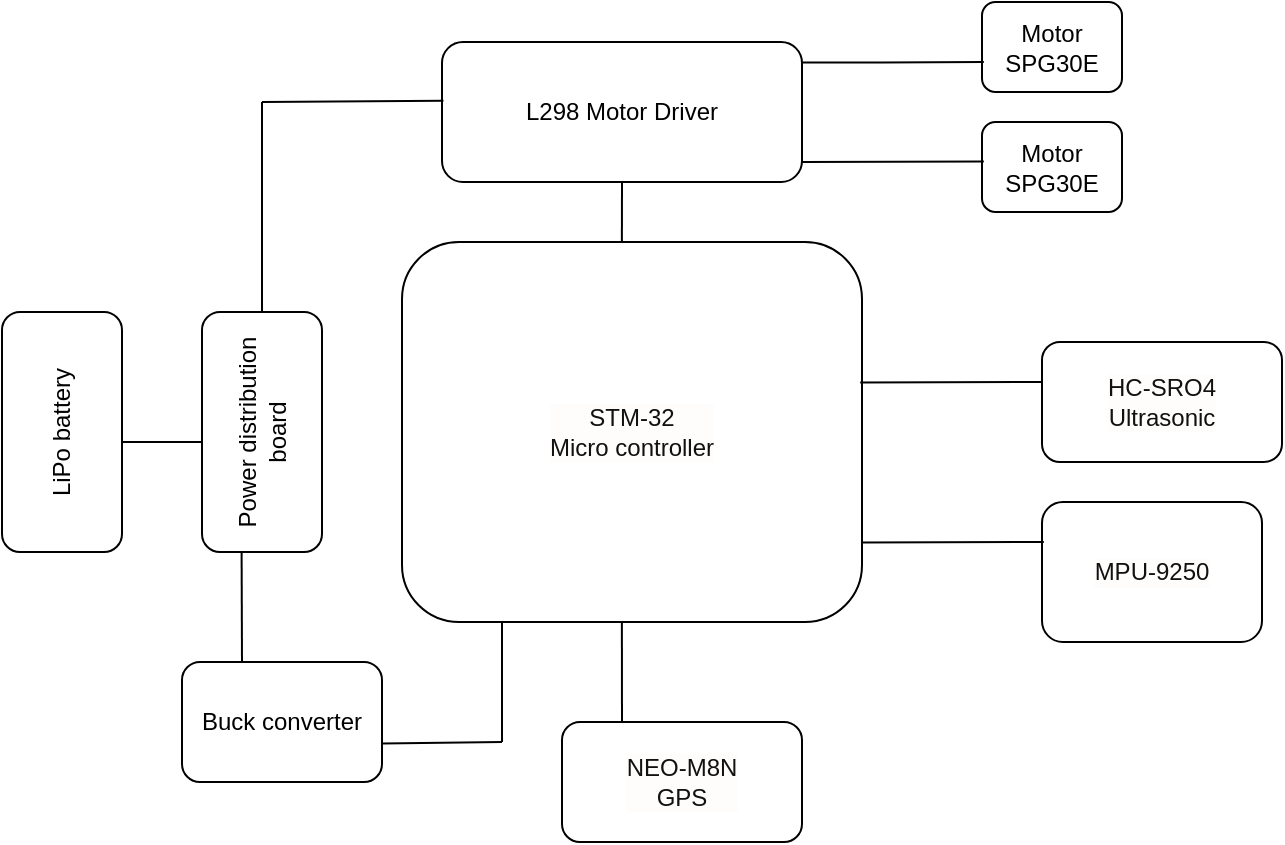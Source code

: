 <mxfile version="17.4.6" type="device"><diagram id="B095lPG-_4MU9BpSfTT3" name="Page-1"><mxGraphModel dx="946" dy="492" grid="1" gridSize="10" guides="1" tooltips="1" connect="1" arrows="1" fold="1" page="1" pageScale="1" pageWidth="850" pageHeight="1100" math="0" shadow="0"><root><mxCell id="0"/><mxCell id="1" parent="0"/><mxCell id="uYIiVFCoQzqRn4Q6k0h5-3" value="STM-32&lt;br&gt;Micro controller" style="rounded=1;whiteSpace=wrap;html=1;labelBackgroundColor=#FFFCFC;fontColor=#111112;" parent="1" vertex="1"><mxGeometry x="290" y="130" width="230" height="190" as="geometry"/></mxCell><mxCell id="uYIiVFCoQzqRn4Q6k0h5-4" value="HC-SRO4&lt;br&gt;Ultrasonic" style="rounded=1;whiteSpace=wrap;html=1;labelBackgroundColor=#FFFCFC;fontColor=#111112;" parent="1" vertex="1"><mxGeometry x="610" y="180" width="120" height="60" as="geometry"/></mxCell><mxCell id="uYIiVFCoQzqRn4Q6k0h5-5" value="MPU-9250" style="rounded=1;whiteSpace=wrap;html=1;labelBackgroundColor=#FFFCFC;fontColor=#111112;" parent="1" vertex="1"><mxGeometry x="610" y="260" width="110" height="70" as="geometry"/></mxCell><mxCell id="uYIiVFCoQzqRn4Q6k0h5-6" value="NEO-M8N&lt;br&gt;GPS" style="rounded=1;whiteSpace=wrap;html=1;labelBackgroundColor=#FFFCFC;fontColor=#111112;" parent="1" vertex="1"><mxGeometry x="370" y="370" width="120" height="60" as="geometry"/></mxCell><mxCell id="tK23bqZ6_Czorj_P_Bk--1" value="LiPo battery" style="rounded=1;whiteSpace=wrap;html=1;rotation=-90;" vertex="1" parent="1"><mxGeometry x="60" y="195" width="120" height="60" as="geometry"/></mxCell><mxCell id="tK23bqZ6_Czorj_P_Bk--2" value="Power distribution board" style="rounded=1;whiteSpace=wrap;html=1;rotation=-90;" vertex="1" parent="1"><mxGeometry x="160" y="195" width="120" height="60" as="geometry"/></mxCell><mxCell id="tK23bqZ6_Czorj_P_Bk--4" value="" style="endArrow=none;html=1;rounded=0;" edge="1" parent="1"><mxGeometry width="50" height="50" relative="1" as="geometry"><mxPoint x="150" y="230" as="sourcePoint"/><mxPoint x="190" y="230" as="targetPoint"/></mxGeometry></mxCell><mxCell id="tK23bqZ6_Czorj_P_Bk--5" value="Buck converter" style="rounded=1;whiteSpace=wrap;html=1;" vertex="1" parent="1"><mxGeometry x="180" y="340" width="100" height="60" as="geometry"/></mxCell><mxCell id="tK23bqZ6_Czorj_P_Bk--6" value="L298 Motor Driver" style="rounded=1;whiteSpace=wrap;html=1;" vertex="1" parent="1"><mxGeometry x="310" y="30" width="180" height="70" as="geometry"/></mxCell><mxCell id="tK23bqZ6_Czorj_P_Bk--7" value="Motor SPG30E" style="rounded=1;whiteSpace=wrap;html=1;" vertex="1" parent="1"><mxGeometry x="580" y="10" width="70" height="45" as="geometry"/></mxCell><mxCell id="tK23bqZ6_Czorj_P_Bk--8" value="Motor SPG30E" style="rounded=1;whiteSpace=wrap;html=1;" vertex="1" parent="1"><mxGeometry x="580" y="70" width="70" height="45" as="geometry"/></mxCell><mxCell id="tK23bqZ6_Czorj_P_Bk--9" value="" style="endArrow=none;html=1;rounded=0;" edge="1" parent="1"><mxGeometry width="50" height="50" relative="1" as="geometry"><mxPoint x="220" y="165" as="sourcePoint"/><mxPoint x="220" y="60" as="targetPoint"/></mxGeometry></mxCell><mxCell id="tK23bqZ6_Czorj_P_Bk--10" value="" style="endArrow=none;html=1;rounded=0;entryX=0.004;entryY=0.42;entryDx=0;entryDy=0;entryPerimeter=0;" edge="1" parent="1" target="tK23bqZ6_Czorj_P_Bk--6"><mxGeometry width="50" height="50" relative="1" as="geometry"><mxPoint x="220" y="60" as="sourcePoint"/><mxPoint x="300" y="60" as="targetPoint"/></mxGeometry></mxCell><mxCell id="tK23bqZ6_Czorj_P_Bk--11" value="" style="endArrow=none;html=1;rounded=0;exitX=0.478;exitY=0.002;exitDx=0;exitDy=0;exitPerimeter=0;" edge="1" parent="1" source="uYIiVFCoQzqRn4Q6k0h5-3"><mxGeometry width="50" height="50" relative="1" as="geometry"><mxPoint x="400" y="130" as="sourcePoint"/><mxPoint x="400" y="100" as="targetPoint"/></mxGeometry></mxCell><mxCell id="tK23bqZ6_Czorj_P_Bk--12" value="" style="endArrow=none;html=1;rounded=0;entryX=0.013;entryY=0.44;entryDx=0;entryDy=0;entryPerimeter=0;" edge="1" parent="1" target="tK23bqZ6_Czorj_P_Bk--8"><mxGeometry width="50" height="50" relative="1" as="geometry"><mxPoint x="490" y="90" as="sourcePoint"/><mxPoint x="610" y="90" as="targetPoint"/></mxGeometry></mxCell><mxCell id="tK23bqZ6_Czorj_P_Bk--13" value="" style="endArrow=none;html=1;rounded=0;entryX=0.013;entryY=0.44;entryDx=0;entryDy=0;entryPerimeter=0;" edge="1" parent="1"><mxGeometry width="50" height="50" relative="1" as="geometry"><mxPoint x="490.0" y="40.2" as="sourcePoint"/><mxPoint x="580.91" y="40.0" as="targetPoint"/><Array as="points"><mxPoint x="530" y="40.2"/></Array></mxGeometry></mxCell><mxCell id="tK23bqZ6_Czorj_P_Bk--15" value="" style="endArrow=none;html=1;rounded=0;entryX=0.013;entryY=0.44;entryDx=0;entryDy=0;entryPerimeter=0;" edge="1" parent="1"><mxGeometry width="50" height="50" relative="1" as="geometry"><mxPoint x="519.09" y="200.2" as="sourcePoint"/><mxPoint x="610" y="200" as="targetPoint"/></mxGeometry></mxCell><mxCell id="tK23bqZ6_Czorj_P_Bk--16" value="" style="endArrow=none;html=1;rounded=0;entryX=0.013;entryY=0.44;entryDx=0;entryDy=0;entryPerimeter=0;" edge="1" parent="1"><mxGeometry width="50" height="50" relative="1" as="geometry"><mxPoint x="520.0" y="280.2" as="sourcePoint"/><mxPoint x="610.91" y="280" as="targetPoint"/></mxGeometry></mxCell><mxCell id="tK23bqZ6_Czorj_P_Bk--17" value="" style="endArrow=none;html=1;rounded=0;entryX=0.25;entryY=0;entryDx=0;entryDy=0;exitX=0.478;exitY=1;exitDx=0;exitDy=0;exitPerimeter=0;" edge="1" parent="1" source="uYIiVFCoQzqRn4Q6k0h5-3" target="uYIiVFCoQzqRn4Q6k0h5-6"><mxGeometry width="50" height="50" relative="1" as="geometry"><mxPoint x="400" y="330" as="sourcePoint"/><mxPoint x="490" y="340" as="targetPoint"/></mxGeometry></mxCell><mxCell id="tK23bqZ6_Czorj_P_Bk--19" value="" style="endArrow=none;html=1;rounded=0;entryX=0.3;entryY=0;entryDx=0;entryDy=0;entryPerimeter=0;exitX=0.003;exitY=0.33;exitDx=0;exitDy=0;exitPerimeter=0;" edge="1" parent="1" source="tK23bqZ6_Czorj_P_Bk--2" target="tK23bqZ6_Czorj_P_Bk--5"><mxGeometry width="50" height="50" relative="1" as="geometry"><mxPoint x="210.0" y="295.05" as="sourcePoint"/><mxPoint x="300.91" y="294.85" as="targetPoint"/></mxGeometry></mxCell><mxCell id="tK23bqZ6_Czorj_P_Bk--21" value="" style="endArrow=none;html=1;rounded=0;exitX=1.002;exitY=0.68;exitDx=0;exitDy=0;exitPerimeter=0;" edge="1" parent="1" source="tK23bqZ6_Czorj_P_Bk--5"><mxGeometry width="50" height="50" relative="1" as="geometry"><mxPoint x="350.0" y="380.0" as="sourcePoint"/><mxPoint x="340" y="380" as="targetPoint"/></mxGeometry></mxCell><mxCell id="tK23bqZ6_Czorj_P_Bk--22" value="" style="endArrow=none;html=1;rounded=0;" edge="1" parent="1"><mxGeometry width="50" height="50" relative="1" as="geometry"><mxPoint x="340" y="320" as="sourcePoint"/><mxPoint x="340" y="380" as="targetPoint"/></mxGeometry></mxCell></root></mxGraphModel></diagram></mxfile>